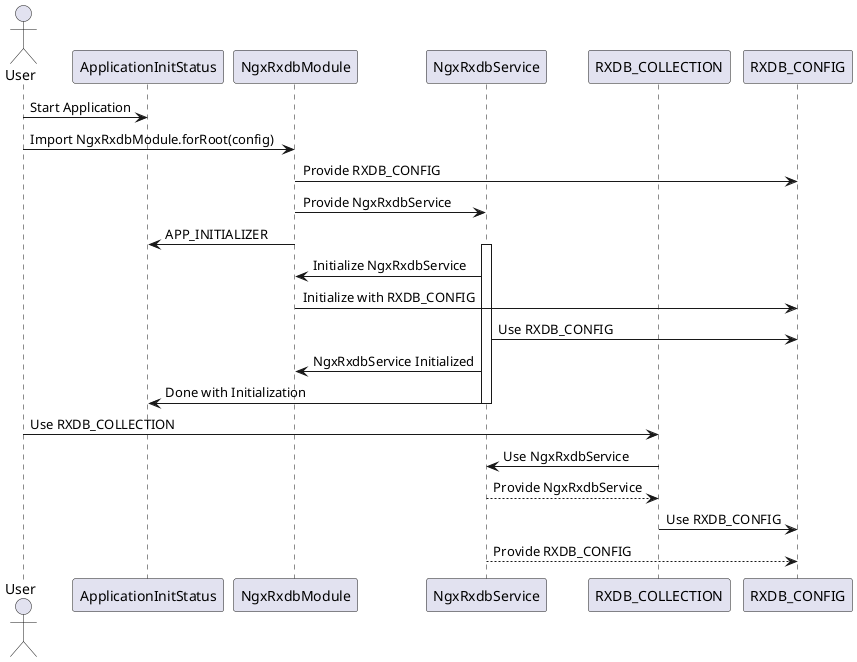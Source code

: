 @startuml NgxRxdbModule Initialization

actor User
participant ApplicationInitStatus
participant NgxRxdbModule
participant NgxRxdbService
participant RXDB_COLLECTION
participant RXDB_CONFIG

User -> ApplicationInitStatus: Start Application
User -> NgxRxdbModule: Import NgxRxdbModule.forRoot(config)
NgxRxdbModule -> RXDB_CONFIG: Provide RXDB_CONFIG
NgxRxdbModule -> NgxRxdbService: Provide NgxRxdbService
NgxRxdbModule -> ApplicationInitStatus: APP_INITIALIZER

activate NgxRxdbService
NgxRxdbService -> NgxRxdbModule: Initialize NgxRxdbService
NgxRxdbModule -> RXDB_CONFIG: Initialize with RXDB_CONFIG
NgxRxdbService -> RXDB_CONFIG: Use RXDB_CONFIG
NgxRxdbService -> NgxRxdbModule: NgxRxdbService Initialized
NgxRxdbService -> ApplicationInitStatus: Done with Initialization

deactivate NgxRxdbService

User -> RXDB_COLLECTION: Use RXDB_COLLECTION
RXDB_COLLECTION -> NgxRxdbService: Use NgxRxdbService
NgxRxdbService --> RXDB_COLLECTION: Provide NgxRxdbService
RXDB_COLLECTION -> RXDB_CONFIG: Use RXDB_CONFIG
NgxRxdbService --> RXDB_CONFIG: Provide RXDB_CONFIG

@enduml
